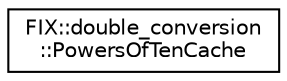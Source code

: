 digraph "Graphical Class Hierarchy"
{
  edge [fontname="Helvetica",fontsize="10",labelfontname="Helvetica",labelfontsize="10"];
  node [fontname="Helvetica",fontsize="10",shape=record];
  rankdir="LR";
  Node0 [label="FIX::double_conversion\l::PowersOfTenCache",height=0.2,width=0.4,color="black", fillcolor="white", style="filled",URL="$class_f_i_x_1_1double__conversion_1_1_powers_of_ten_cache.html"];
}
